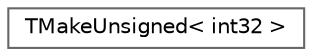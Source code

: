 digraph "Graphical Class Hierarchy"
{
 // INTERACTIVE_SVG=YES
 // LATEX_PDF_SIZE
  bgcolor="transparent";
  edge [fontname=Helvetica,fontsize=10,labelfontname=Helvetica,labelfontsize=10];
  node [fontname=Helvetica,fontsize=10,shape=box,height=0.2,width=0.4];
  rankdir="LR";
  Node0 [id="Node000000",label="TMakeUnsigned\< int32 \>",height=0.2,width=0.4,color="grey40", fillcolor="white", style="filled",URL="$d1/dd3/structTMakeUnsigned_3_01int32_01_4.html",tooltip=" "];
}
